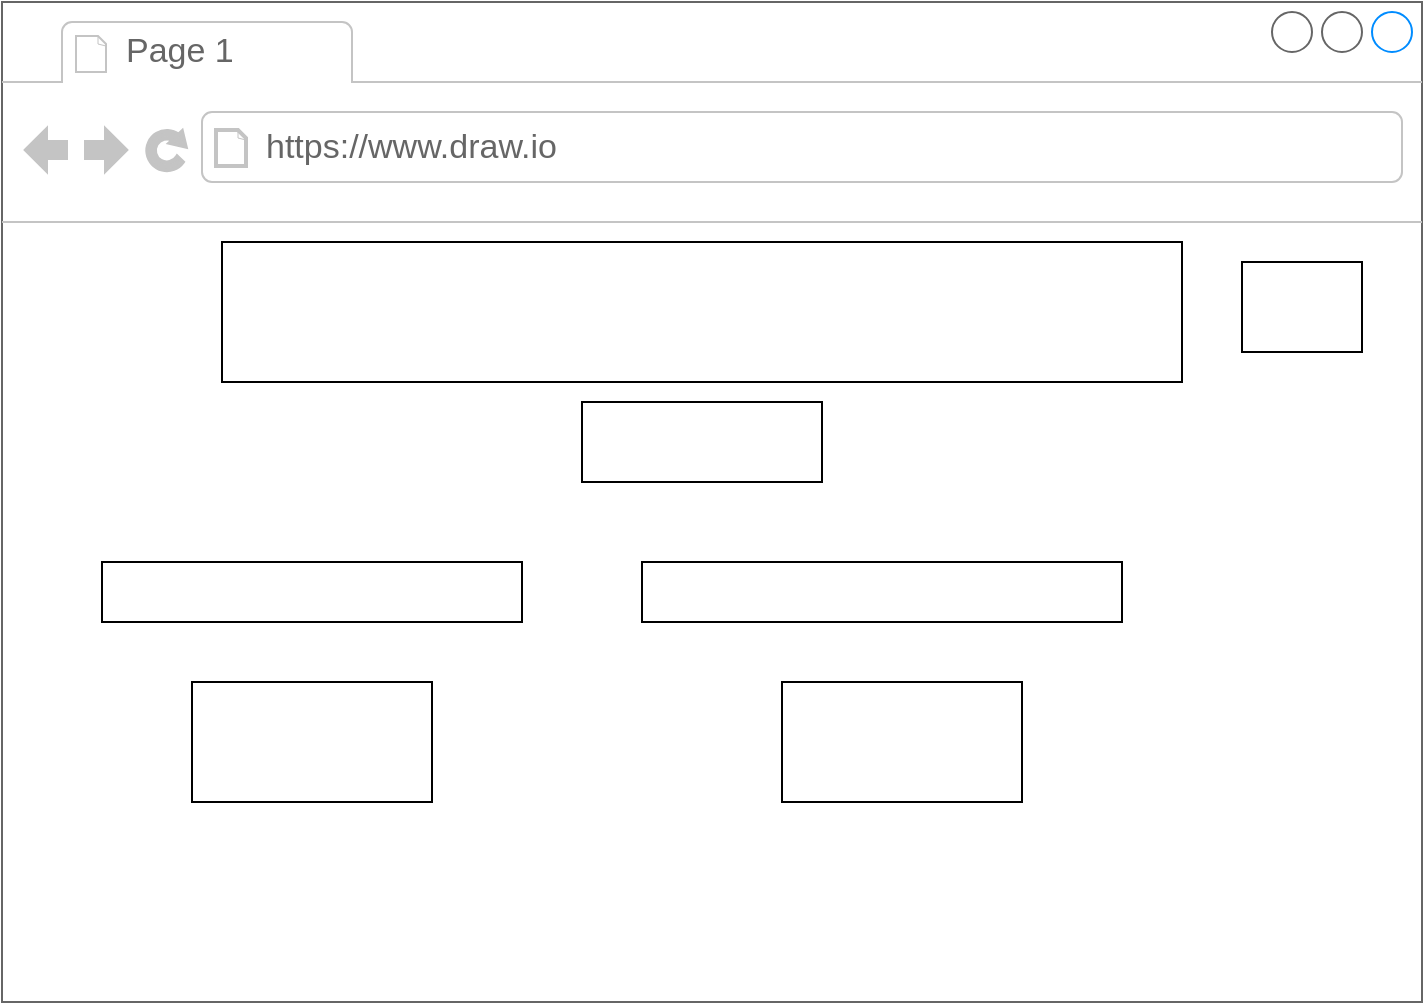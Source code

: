 <mxfile version="21.6.1" type="device">
  <diagram name="Página-1" id="gBcLYM-PzOItD12ETp0Q">
    <mxGraphModel dx="1434" dy="796" grid="1" gridSize="10" guides="1" tooltips="1" connect="1" arrows="1" fold="1" page="1" pageScale="1" pageWidth="827" pageHeight="1169" math="0" shadow="0">
      <root>
        <mxCell id="0" />
        <mxCell id="1" parent="0" />
        <mxCell id="kk27qLPNZLjl6ZcmT7MS-1" value="" style="strokeWidth=1;shadow=0;dashed=0;align=center;html=1;shape=mxgraph.mockup.containers.browserWindow;rSize=0;strokeColor=#666666;strokeColor2=#008cff;strokeColor3=#c4c4c4;mainText=,;recursiveResize=0;" vertex="1" parent="1">
          <mxGeometry x="80" y="230" width="710" height="500" as="geometry" />
        </mxCell>
        <mxCell id="kk27qLPNZLjl6ZcmT7MS-2" value="Page 1" style="strokeWidth=1;shadow=0;dashed=0;align=center;html=1;shape=mxgraph.mockup.containers.anchor;fontSize=17;fontColor=#666666;align=left;whiteSpace=wrap;" vertex="1" parent="kk27qLPNZLjl6ZcmT7MS-1">
          <mxGeometry x="60" y="12" width="110" height="26" as="geometry" />
        </mxCell>
        <mxCell id="kk27qLPNZLjl6ZcmT7MS-3" value="https://www.draw.io" style="strokeWidth=1;shadow=0;dashed=0;align=center;html=1;shape=mxgraph.mockup.containers.anchor;rSize=0;fontSize=17;fontColor=#666666;align=left;" vertex="1" parent="kk27qLPNZLjl6ZcmT7MS-1">
          <mxGeometry x="130" y="60" width="250" height="26" as="geometry" />
        </mxCell>
        <mxCell id="kk27qLPNZLjl6ZcmT7MS-4" value="" style="rounded=0;whiteSpace=wrap;html=1;" vertex="1" parent="kk27qLPNZLjl6ZcmT7MS-1">
          <mxGeometry x="110" y="120" width="480" height="70" as="geometry" />
        </mxCell>
        <mxCell id="kk27qLPNZLjl6ZcmT7MS-5" value="" style="rounded=0;whiteSpace=wrap;html=1;" vertex="1" parent="kk27qLPNZLjl6ZcmT7MS-1">
          <mxGeometry x="290" y="200" width="120" height="40" as="geometry" />
        </mxCell>
        <mxCell id="kk27qLPNZLjl6ZcmT7MS-6" value="" style="rounded=0;whiteSpace=wrap;html=1;" vertex="1" parent="kk27qLPNZLjl6ZcmT7MS-1">
          <mxGeometry x="50" y="280" width="210" height="30" as="geometry" />
        </mxCell>
        <mxCell id="kk27qLPNZLjl6ZcmT7MS-7" value="" style="rounded=0;whiteSpace=wrap;html=1;" vertex="1" parent="kk27qLPNZLjl6ZcmT7MS-1">
          <mxGeometry x="320" y="280" width="240" height="30" as="geometry" />
        </mxCell>
        <mxCell id="kk27qLPNZLjl6ZcmT7MS-8" value="" style="rounded=0;whiteSpace=wrap;html=1;" vertex="1" parent="kk27qLPNZLjl6ZcmT7MS-1">
          <mxGeometry x="95" y="340" width="120" height="60" as="geometry" />
        </mxCell>
        <mxCell id="kk27qLPNZLjl6ZcmT7MS-9" value="" style="rounded=0;whiteSpace=wrap;html=1;" vertex="1" parent="kk27qLPNZLjl6ZcmT7MS-1">
          <mxGeometry x="390" y="340" width="120" height="60" as="geometry" />
        </mxCell>
        <mxCell id="kk27qLPNZLjl6ZcmT7MS-10" value="" style="rounded=0;whiteSpace=wrap;html=1;" vertex="1" parent="kk27qLPNZLjl6ZcmT7MS-1">
          <mxGeometry x="620" y="130" width="60" height="45" as="geometry" />
        </mxCell>
      </root>
    </mxGraphModel>
  </diagram>
</mxfile>
